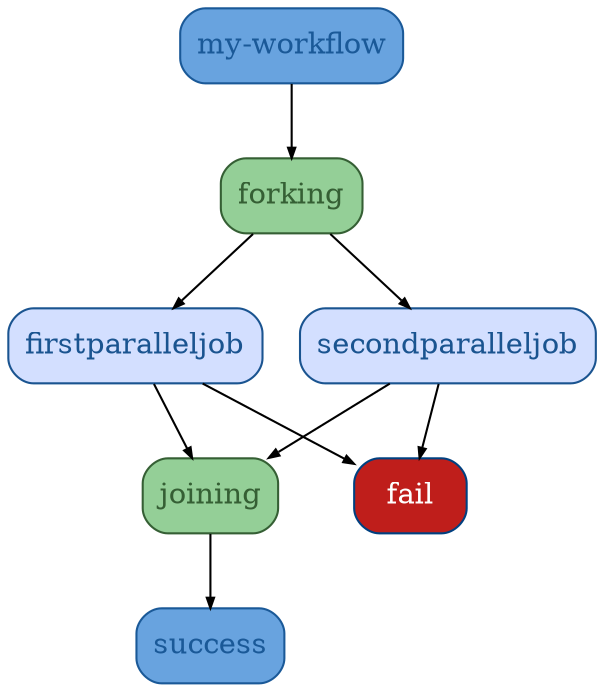 digraph G {
  1 [ label="my-workflow" fillcolor="#68A3DF" shape="box" color="#1A5998" fontcolor="#1A5998" style="rounded,filled" ];
  2 [ label="forking" fillcolor="#94CF97" shape="box" color="#355F34" fontcolor="#355F34" style="rounded,filled" ];
  3 [ label="firstparalleljob" fillcolor="#D3DFFF" shape="box" color="#1A5490" fontcolor="#1A5490" style="rounded,filled" ];
  4 [ label="joining" fillcolor="#94CF97" shape="box" color="#355F34" fontcolor="#355F34" style="rounded,filled" ];
  5 [ label="success" fillcolor="#68A3DF" shape="box" color="#1A5998" fontcolor="#1A5998" style="rounded,filled" ];
  6 [ label="fail" fillcolor="#BF1E1B" shape="box" color="#004080" fontcolor="#FFFFFF" style="rounded,filled" ];
  7 [ label="secondparalleljob" fillcolor="#D3DFFF" shape="box" color="#1A5490" fontcolor="#1A5490" style="rounded,filled" ];
  1 -> 2 [ arrowsize="0.5" ];
  2 -> 3 [ arrowsize="0.5" ];
  2 -> 7 [ arrowsize="0.5" ];
  3 -> 4 [ arrowsize="0.5" ];
  3 -> 6 [ arrowsize="0.5" ];
  4 -> 5 [ arrowsize="0.5" ];
  7 -> 4 [ arrowsize="0.5" ];
  7 -> 6 [ arrowsize="0.5" ];
}
